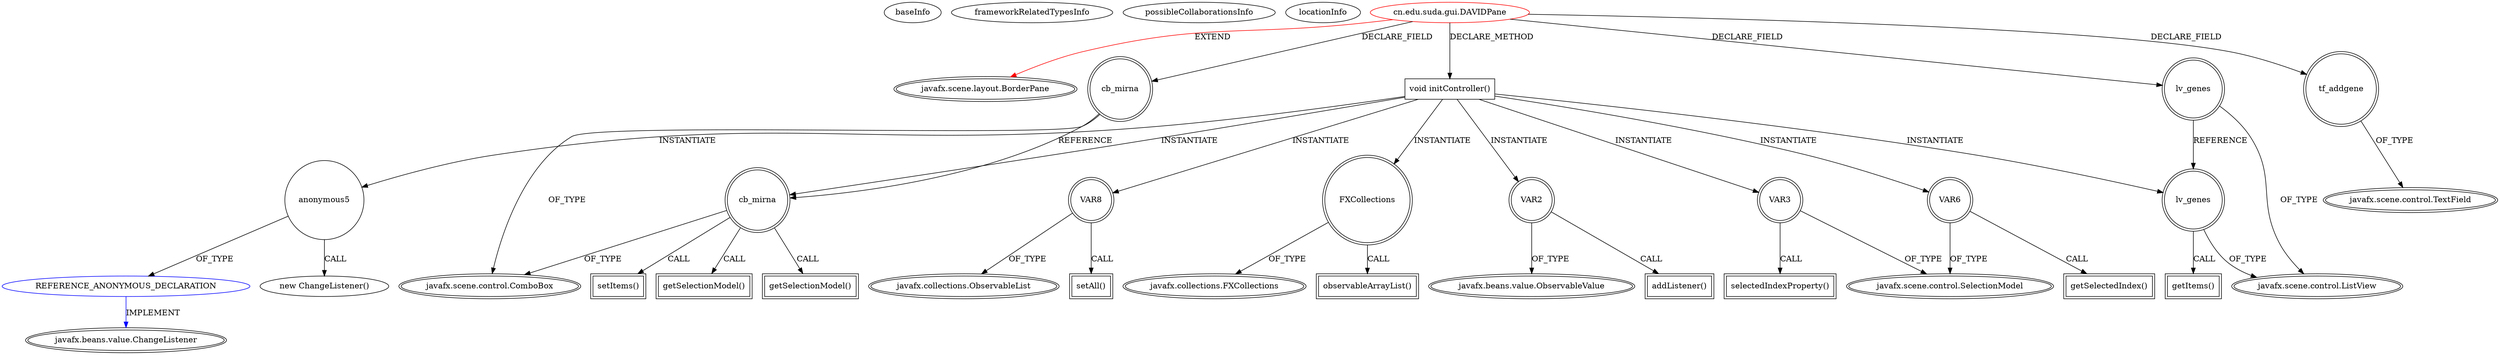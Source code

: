 digraph {
baseInfo[graphId=4815,category="extension_graph",isAnonymous=false,possibleRelation=true]
frameworkRelatedTypesInfo[0="javafx.scene.layout.BorderPane"]
possibleCollaborationsInfo[0="4815~CLIENT_METHOD_DECLARATION-INSTANTIATION-~javafx.scene.layout.BorderPane ~javafx.beans.value.ChangeListener ~false~true"]
locationInfo[projectName="wwtg99-POMA",filePath="/wwtg99-POMA/POMA-master/src/cn/edu/suda/gui/DAVIDPane.java",contextSignature="DAVIDPane",graphId="4815"]
0[label="cn.edu.suda.gui.DAVIDPane",vertexType="ROOT_CLIENT_CLASS_DECLARATION",isFrameworkType=false,color=red]
1[label="javafx.scene.layout.BorderPane",vertexType="FRAMEWORK_CLASS_TYPE",isFrameworkType=true,peripheries=2]
2[label="cb_mirna",vertexType="FIELD_DECLARATION",isFrameworkType=true,peripheries=2,shape=circle]
3[label="javafx.scene.control.ComboBox",vertexType="FRAMEWORK_CLASS_TYPE",isFrameworkType=true,peripheries=2]
4[label="lv_genes",vertexType="FIELD_DECLARATION",isFrameworkType=true,peripheries=2,shape=circle]
5[label="javafx.scene.control.ListView",vertexType="FRAMEWORK_CLASS_TYPE",isFrameworkType=true,peripheries=2]
6[label="tf_addgene",vertexType="FIELD_DECLARATION",isFrameworkType=true,peripheries=2,shape=circle]
7[label="javafx.scene.control.TextField",vertexType="FRAMEWORK_CLASS_TYPE",isFrameworkType=true,peripheries=2]
8[label="void initController()",vertexType="CLIENT_METHOD_DECLARATION",isFrameworkType=false,shape=box]
9[label="cb_mirna",vertexType="VARIABLE_EXPRESION",isFrameworkType=true,peripheries=2,shape=circle]
10[label="setItems()",vertexType="INSIDE_CALL",isFrameworkType=true,peripheries=2,shape=box]
12[label="FXCollections",vertexType="VARIABLE_EXPRESION",isFrameworkType=true,peripheries=2,shape=circle]
14[label="javafx.collections.FXCollections",vertexType="FRAMEWORK_CLASS_TYPE",isFrameworkType=true,peripheries=2]
13[label="observableArrayList()",vertexType="INSIDE_CALL",isFrameworkType=true,peripheries=2,shape=box]
15[label="VAR2",vertexType="VARIABLE_EXPRESION",isFrameworkType=true,peripheries=2,shape=circle]
17[label="javafx.beans.value.ObservableValue",vertexType="FRAMEWORK_INTERFACE_TYPE",isFrameworkType=true,peripheries=2]
16[label="addListener()",vertexType="INSIDE_CALL",isFrameworkType=true,peripheries=2,shape=box]
18[label="VAR3",vertexType="VARIABLE_EXPRESION",isFrameworkType=true,peripheries=2,shape=circle]
20[label="javafx.scene.control.SelectionModel",vertexType="FRAMEWORK_CLASS_TYPE",isFrameworkType=true,peripheries=2]
19[label="selectedIndexProperty()",vertexType="INSIDE_CALL",isFrameworkType=true,peripheries=2,shape=box]
22[label="getSelectionModel()",vertexType="INSIDE_CALL",isFrameworkType=true,peripheries=2,shape=box]
24[label="anonymous5",vertexType="VARIABLE_EXPRESION",isFrameworkType=false,shape=circle]
25[label="REFERENCE_ANONYMOUS_DECLARATION",vertexType="REFERENCE_ANONYMOUS_DECLARATION",isFrameworkType=false,color=blue]
26[label="javafx.beans.value.ChangeListener",vertexType="FRAMEWORK_INTERFACE_TYPE",isFrameworkType=true,peripheries=2]
23[label="new ChangeListener()",vertexType="CONSTRUCTOR_CALL",isFrameworkType=false]
27[label="VAR6",vertexType="VARIABLE_EXPRESION",isFrameworkType=true,peripheries=2,shape=circle]
28[label="getSelectedIndex()",vertexType="INSIDE_CALL",isFrameworkType=true,peripheries=2,shape=box]
31[label="getSelectionModel()",vertexType="INSIDE_CALL",isFrameworkType=true,peripheries=2,shape=box]
32[label="VAR8",vertexType="VARIABLE_EXPRESION",isFrameworkType=true,peripheries=2,shape=circle]
34[label="javafx.collections.ObservableList",vertexType="FRAMEWORK_INTERFACE_TYPE",isFrameworkType=true,peripheries=2]
33[label="setAll()",vertexType="INSIDE_CALL",isFrameworkType=true,peripheries=2,shape=box]
35[label="lv_genes",vertexType="VARIABLE_EXPRESION",isFrameworkType=true,peripheries=2,shape=circle]
36[label="getItems()",vertexType="INSIDE_CALL",isFrameworkType=true,peripheries=2,shape=box]
0->1[label="EXTEND",color=red]
0->2[label="DECLARE_FIELD"]
2->3[label="OF_TYPE"]
0->4[label="DECLARE_FIELD"]
4->5[label="OF_TYPE"]
0->6[label="DECLARE_FIELD"]
6->7[label="OF_TYPE"]
0->8[label="DECLARE_METHOD"]
8->9[label="INSTANTIATE"]
2->9[label="REFERENCE"]
9->3[label="OF_TYPE"]
9->10[label="CALL"]
8->12[label="INSTANTIATE"]
12->14[label="OF_TYPE"]
12->13[label="CALL"]
8->15[label="INSTANTIATE"]
15->17[label="OF_TYPE"]
15->16[label="CALL"]
8->18[label="INSTANTIATE"]
18->20[label="OF_TYPE"]
18->19[label="CALL"]
9->22[label="CALL"]
8->24[label="INSTANTIATE"]
25->26[label="IMPLEMENT",color=blue]
24->25[label="OF_TYPE"]
24->23[label="CALL"]
8->27[label="INSTANTIATE"]
27->20[label="OF_TYPE"]
27->28[label="CALL"]
9->31[label="CALL"]
8->32[label="INSTANTIATE"]
32->34[label="OF_TYPE"]
32->33[label="CALL"]
8->35[label="INSTANTIATE"]
4->35[label="REFERENCE"]
35->5[label="OF_TYPE"]
35->36[label="CALL"]
}
